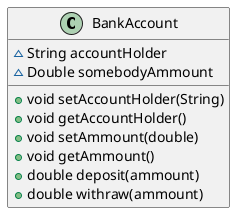 @startuml
class BankAccount {
~ String accountHolder
~ Double somebodyAmmount
+ void setAccountHolder(String)
+ void getAccountHolder()
+ void setAmmount(double)
+ void getAmmount()
+ double deposit(ammount)
+ double withraw(ammount)
}
@enduml